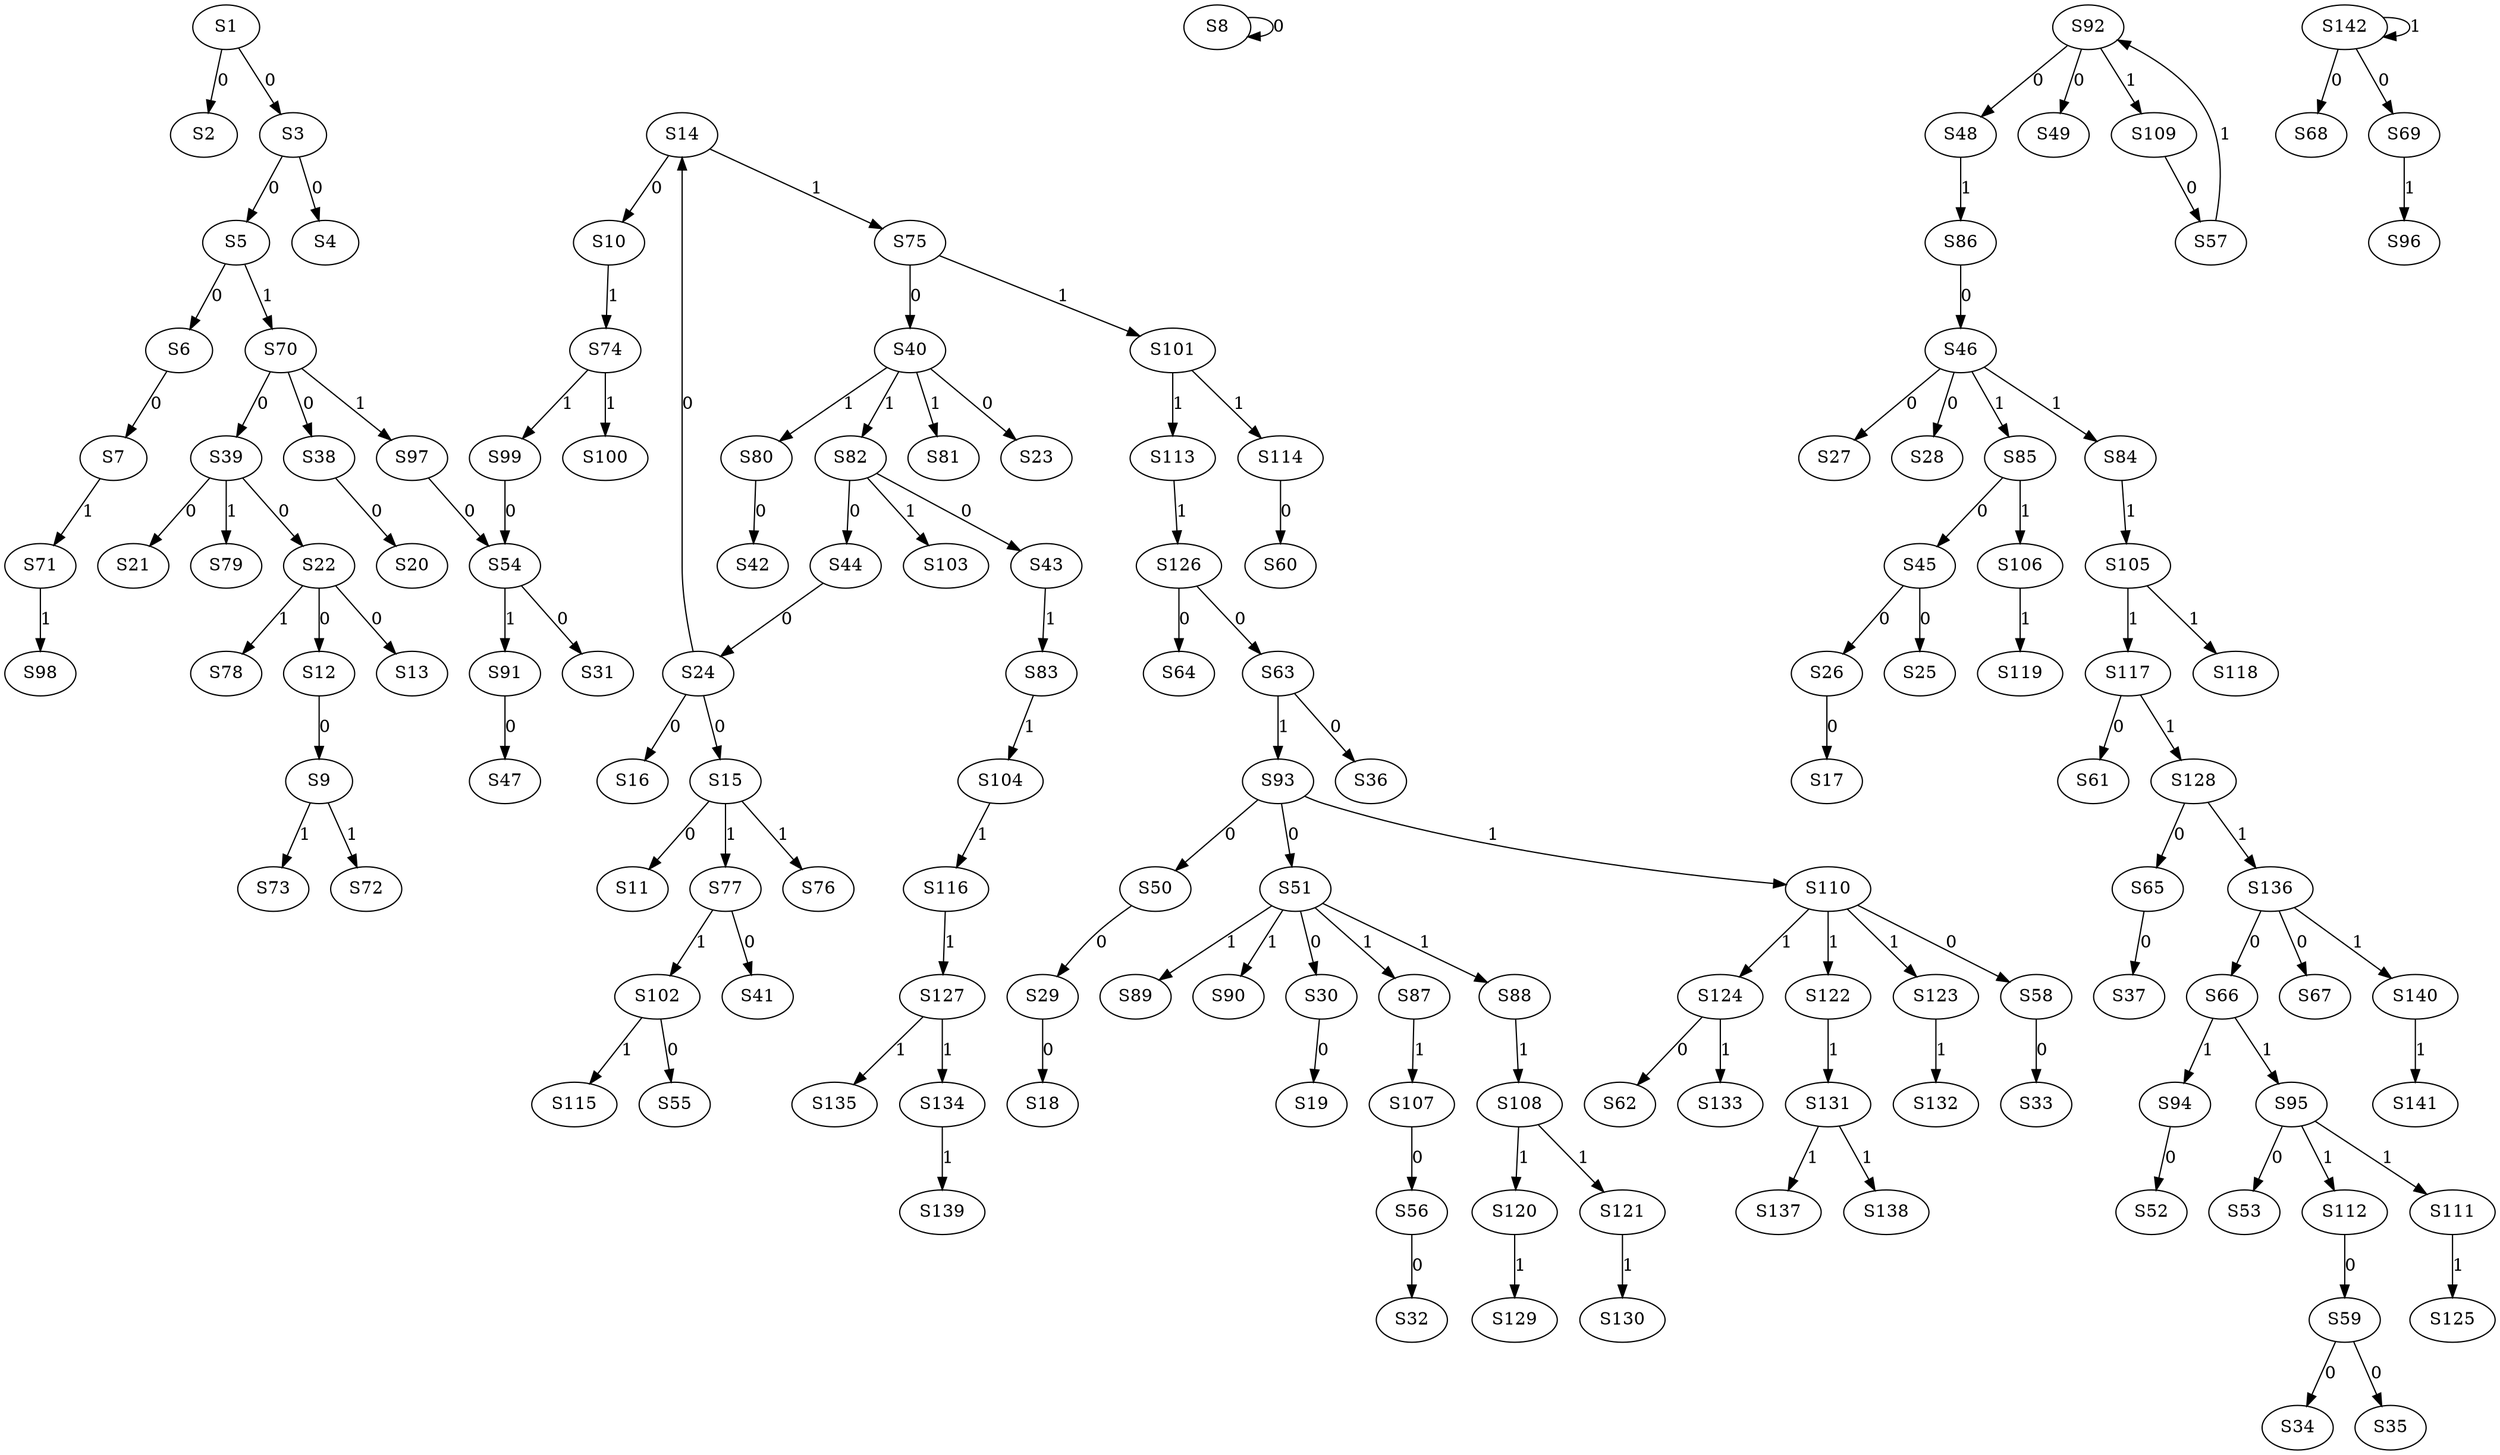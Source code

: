 strict digraph {
	S1 -> S2 [ label = 0 ];
	S1 -> S3 [ label = 0 ];
	S3 -> S4 [ label = 0 ];
	S3 -> S5 [ label = 0 ];
	S5 -> S6 [ label = 0 ];
	S6 -> S7 [ label = 0 ];
	S8 -> S8 [ label = 0 ];
	S12 -> S9 [ label = 0 ];
	S14 -> S10 [ label = 0 ];
	S15 -> S11 [ label = 0 ];
	S22 -> S12 [ label = 0 ];
	S22 -> S13 [ label = 0 ];
	S24 -> S14 [ label = 0 ];
	S24 -> S15 [ label = 0 ];
	S24 -> S16 [ label = 0 ];
	S26 -> S17 [ label = 0 ];
	S29 -> S18 [ label = 0 ];
	S30 -> S19 [ label = 0 ];
	S38 -> S20 [ label = 0 ];
	S39 -> S21 [ label = 0 ];
	S39 -> S22 [ label = 0 ];
	S40 -> S23 [ label = 0 ];
	S44 -> S24 [ label = 0 ];
	S45 -> S25 [ label = 0 ];
	S45 -> S26 [ label = 0 ];
	S46 -> S27 [ label = 0 ];
	S46 -> S28 [ label = 0 ];
	S50 -> S29 [ label = 0 ];
	S51 -> S30 [ label = 0 ];
	S54 -> S31 [ label = 0 ];
	S56 -> S32 [ label = 0 ];
	S58 -> S33 [ label = 0 ];
	S59 -> S34 [ label = 0 ];
	S59 -> S35 [ label = 0 ];
	S63 -> S36 [ label = 0 ];
	S65 -> S37 [ label = 0 ];
	S70 -> S38 [ label = 0 ];
	S70 -> S39 [ label = 0 ];
	S75 -> S40 [ label = 0 ];
	S77 -> S41 [ label = 0 ];
	S80 -> S42 [ label = 0 ];
	S82 -> S43 [ label = 0 ];
	S82 -> S44 [ label = 0 ];
	S85 -> S45 [ label = 0 ];
	S86 -> S46 [ label = 0 ];
	S91 -> S47 [ label = 0 ];
	S92 -> S48 [ label = 0 ];
	S92 -> S49 [ label = 0 ];
	S93 -> S50 [ label = 0 ];
	S93 -> S51 [ label = 0 ];
	S94 -> S52 [ label = 0 ];
	S95 -> S53 [ label = 0 ];
	S99 -> S54 [ label = 0 ];
	S102 -> S55 [ label = 0 ];
	S107 -> S56 [ label = 0 ];
	S109 -> S57 [ label = 0 ];
	S110 -> S58 [ label = 0 ];
	S112 -> S59 [ label = 0 ];
	S114 -> S60 [ label = 0 ];
	S117 -> S61 [ label = 0 ];
	S124 -> S62 [ label = 0 ];
	S126 -> S63 [ label = 0 ];
	S126 -> S64 [ label = 0 ];
	S128 -> S65 [ label = 0 ];
	S136 -> S66 [ label = 0 ];
	S136 -> S67 [ label = 0 ];
	S142 -> S68 [ label = 0 ];
	S142 -> S69 [ label = 0 ];
	S5 -> S70 [ label = 1 ];
	S7 -> S71 [ label = 1 ];
	S9 -> S72 [ label = 1 ];
	S9 -> S73 [ label = 1 ];
	S10 -> S74 [ label = 1 ];
	S14 -> S75 [ label = 1 ];
	S15 -> S76 [ label = 1 ];
	S15 -> S77 [ label = 1 ];
	S22 -> S78 [ label = 1 ];
	S39 -> S79 [ label = 1 ];
	S40 -> S80 [ label = 1 ];
	S40 -> S81 [ label = 1 ];
	S40 -> S82 [ label = 1 ];
	S43 -> S83 [ label = 1 ];
	S46 -> S84 [ label = 1 ];
	S46 -> S85 [ label = 1 ];
	S48 -> S86 [ label = 1 ];
	S51 -> S87 [ label = 1 ];
	S51 -> S88 [ label = 1 ];
	S51 -> S89 [ label = 1 ];
	S51 -> S90 [ label = 1 ];
	S54 -> S91 [ label = 1 ];
	S57 -> S92 [ label = 1 ];
	S63 -> S93 [ label = 1 ];
	S66 -> S94 [ label = 1 ];
	S66 -> S95 [ label = 1 ];
	S69 -> S96 [ label = 1 ];
	S70 -> S97 [ label = 1 ];
	S71 -> S98 [ label = 1 ];
	S74 -> S99 [ label = 1 ];
	S74 -> S100 [ label = 1 ];
	S75 -> S101 [ label = 1 ];
	S77 -> S102 [ label = 1 ];
	S82 -> S103 [ label = 1 ];
	S83 -> S104 [ label = 1 ];
	S84 -> S105 [ label = 1 ];
	S85 -> S106 [ label = 1 ];
	S87 -> S107 [ label = 1 ];
	S88 -> S108 [ label = 1 ];
	S92 -> S109 [ label = 1 ];
	S93 -> S110 [ label = 1 ];
	S95 -> S111 [ label = 1 ];
	S95 -> S112 [ label = 1 ];
	S101 -> S113 [ label = 1 ];
	S101 -> S114 [ label = 1 ];
	S102 -> S115 [ label = 1 ];
	S104 -> S116 [ label = 1 ];
	S105 -> S117 [ label = 1 ];
	S105 -> S118 [ label = 1 ];
	S106 -> S119 [ label = 1 ];
	S108 -> S120 [ label = 1 ];
	S108 -> S121 [ label = 1 ];
	S110 -> S122 [ label = 1 ];
	S110 -> S123 [ label = 1 ];
	S110 -> S124 [ label = 1 ];
	S111 -> S125 [ label = 1 ];
	S113 -> S126 [ label = 1 ];
	S116 -> S127 [ label = 1 ];
	S117 -> S128 [ label = 1 ];
	S120 -> S129 [ label = 1 ];
	S121 -> S130 [ label = 1 ];
	S122 -> S131 [ label = 1 ];
	S123 -> S132 [ label = 1 ];
	S124 -> S133 [ label = 1 ];
	S127 -> S134 [ label = 1 ];
	S127 -> S135 [ label = 1 ];
	S128 -> S136 [ label = 1 ];
	S131 -> S137 [ label = 1 ];
	S131 -> S138 [ label = 1 ];
	S134 -> S139 [ label = 1 ];
	S136 -> S140 [ label = 1 ];
	S140 -> S141 [ label = 1 ];
	S142 -> S142 [ label = 1 ];
	S97 -> S54 [ label = 0 ];
}